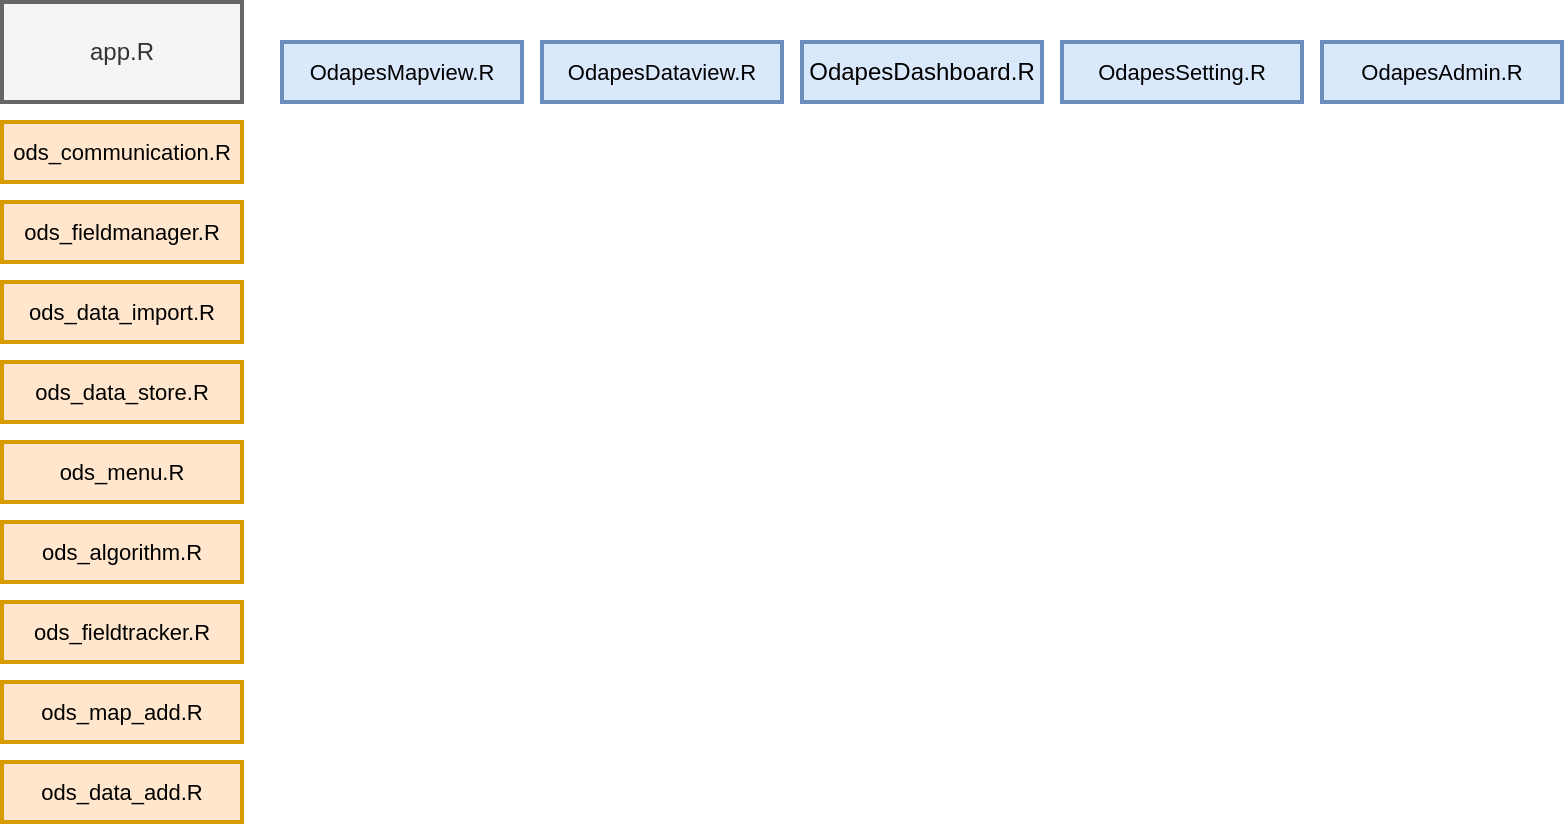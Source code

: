 <mxfile version="20.0.4" type="github">
  <diagram id="ASuHDubMnPTNVnrpVtsa" name="Page-1">
    <mxGraphModel dx="955" dy="643" grid="1" gridSize="10" guides="1" tooltips="1" connect="1" arrows="1" fold="1" page="1" pageScale="1" pageWidth="850" pageHeight="1100" math="0" shadow="0">
      <root>
        <mxCell id="0" />
        <mxCell id="1" parent="0" />
        <mxCell id="IEuggtC6xTEkA-nXw29r-2" value="app.R" style="text;html=1;strokeColor=#666666;fillColor=#f5f5f5;align=center;verticalAlign=middle;whiteSpace=wrap;rounded=0;strokeWidth=2;fontColor=#333333;" vertex="1" parent="1">
          <mxGeometry x="120" y="300" width="120" height="50" as="geometry" />
        </mxCell>
        <mxCell id="IEuggtC6xTEkA-nXw29r-3" value="&lt;font style=&quot;font-size: 11px;&quot;&gt;OdapesDataview.R&lt;/font&gt;" style="text;html=1;strokeColor=#6c8ebf;fillColor=#dae8fc;align=center;verticalAlign=middle;whiteSpace=wrap;rounded=0;strokeWidth=2;" vertex="1" parent="1">
          <mxGeometry x="390" y="320" width="120" height="30" as="geometry" />
        </mxCell>
        <mxCell id="IEuggtC6xTEkA-nXw29r-4" value="&lt;font style=&quot;font-size: 11px;&quot;&gt;OdapesMapview.R&lt;/font&gt;" style="text;html=1;strokeColor=#6c8ebf;fillColor=#dae8fc;align=center;verticalAlign=middle;whiteSpace=wrap;rounded=0;strokeWidth=2;" vertex="1" parent="1">
          <mxGeometry x="260" y="320" width="120" height="30" as="geometry" />
        </mxCell>
        <mxCell id="IEuggtC6xTEkA-nXw29r-5" value="&lt;font style=&quot;font-size: 11px;&quot;&gt;OdapesSetting.R&lt;/font&gt;" style="text;html=1;strokeColor=#6c8ebf;fillColor=#dae8fc;align=center;verticalAlign=middle;whiteSpace=wrap;rounded=0;strokeWidth=2;" vertex="1" parent="1">
          <mxGeometry x="650" y="320" width="120" height="30" as="geometry" />
        </mxCell>
        <mxCell id="IEuggtC6xTEkA-nXw29r-6" value="OdapesDashboard.R" style="text;html=1;strokeColor=#6c8ebf;fillColor=#dae8fc;align=center;verticalAlign=middle;whiteSpace=wrap;rounded=0;strokeWidth=2;" vertex="1" parent="1">
          <mxGeometry x="520" y="320" width="120" height="30" as="geometry" />
        </mxCell>
        <mxCell id="IEuggtC6xTEkA-nXw29r-7" value="&lt;font style=&quot;font-size: 11px;&quot;&gt;OdapesAdmin.R&lt;/font&gt;" style="text;html=1;strokeColor=#6c8ebf;fillColor=#dae8fc;align=center;verticalAlign=middle;whiteSpace=wrap;rounded=0;strokeWidth=2;" vertex="1" parent="1">
          <mxGeometry x="780" y="320" width="120" height="30" as="geometry" />
        </mxCell>
        <mxCell id="IEuggtC6xTEkA-nXw29r-9" value="&lt;font style=&quot;font-size: 11px;&quot;&gt;ods_fieldmanager.R&lt;/font&gt;" style="text;html=1;strokeColor=#d79b00;fillColor=#ffe6cc;align=center;verticalAlign=middle;whiteSpace=wrap;rounded=0;strokeWidth=2;" vertex="1" parent="1">
          <mxGeometry x="120" y="400" width="120" height="30" as="geometry" />
        </mxCell>
        <mxCell id="IEuggtC6xTEkA-nXw29r-10" value="&lt;font style=&quot;font-size: 11px;&quot;&gt;ods_communication.R&lt;/font&gt;" style="text;html=1;strokeColor=#d79b00;fillColor=#ffe6cc;align=center;verticalAlign=middle;whiteSpace=wrap;rounded=0;strokeWidth=2;" vertex="1" parent="1">
          <mxGeometry x="120" y="360" width="120" height="30" as="geometry" />
        </mxCell>
        <mxCell id="IEuggtC6xTEkA-nXw29r-11" value="&lt;font style=&quot;font-size: 11px;&quot;&gt;ods_data_import.R&lt;/font&gt;" style="text;html=1;strokeColor=#d79b00;fillColor=#ffe6cc;align=center;verticalAlign=middle;whiteSpace=wrap;rounded=0;strokeWidth=2;" vertex="1" parent="1">
          <mxGeometry x="120" y="440" width="120" height="30" as="geometry" />
        </mxCell>
        <mxCell id="IEuggtC6xTEkA-nXw29r-12" value="&lt;font style=&quot;font-size: 11px;&quot;&gt;ods_data_store.R&lt;/font&gt;" style="text;html=1;strokeColor=#d79b00;fillColor=#ffe6cc;align=center;verticalAlign=middle;whiteSpace=wrap;rounded=0;strokeWidth=2;" vertex="1" parent="1">
          <mxGeometry x="120" y="480" width="120" height="30" as="geometry" />
        </mxCell>
        <mxCell id="IEuggtC6xTEkA-nXw29r-13" value="&lt;font style=&quot;font-size: 11px;&quot;&gt;ods_menu.R&lt;/font&gt;" style="text;html=1;strokeColor=#d79b00;fillColor=#ffe6cc;align=center;verticalAlign=middle;whiteSpace=wrap;rounded=0;strokeWidth=2;" vertex="1" parent="1">
          <mxGeometry x="120" y="520" width="120" height="30" as="geometry" />
        </mxCell>
        <mxCell id="IEuggtC6xTEkA-nXw29r-14" value="&lt;font style=&quot;font-size: 11px;&quot;&gt;ods_algorithm.R&lt;/font&gt;" style="text;html=1;strokeColor=#d79b00;fillColor=#ffe6cc;align=center;verticalAlign=middle;whiteSpace=wrap;rounded=0;strokeWidth=2;" vertex="1" parent="1">
          <mxGeometry x="120" y="560" width="120" height="30" as="geometry" />
        </mxCell>
        <mxCell id="IEuggtC6xTEkA-nXw29r-15" value="&lt;font style=&quot;font-size: 11px;&quot;&gt;ods_fieldtracker.R&lt;/font&gt;" style="text;html=1;strokeColor=#d79b00;fillColor=#ffe6cc;align=center;verticalAlign=middle;whiteSpace=wrap;rounded=0;strokeWidth=2;" vertex="1" parent="1">
          <mxGeometry x="120" y="600" width="120" height="30" as="geometry" />
        </mxCell>
        <mxCell id="IEuggtC6xTEkA-nXw29r-16" value="&lt;font style=&quot;font-size: 11px;&quot;&gt;ods_map_add.R&lt;/font&gt;" style="text;html=1;strokeColor=#d79b00;fillColor=#ffe6cc;align=center;verticalAlign=middle;whiteSpace=wrap;rounded=0;strokeWidth=2;" vertex="1" parent="1">
          <mxGeometry x="120" y="640" width="120" height="30" as="geometry" />
        </mxCell>
        <mxCell id="IEuggtC6xTEkA-nXw29r-17" value="&lt;font style=&quot;font-size: 11px;&quot;&gt;ods_data_add.R&lt;/font&gt;" style="text;html=1;strokeColor=#d79b00;fillColor=#ffe6cc;align=center;verticalAlign=middle;whiteSpace=wrap;rounded=0;strokeWidth=2;" vertex="1" parent="1">
          <mxGeometry x="120" y="680" width="120" height="30" as="geometry" />
        </mxCell>
      </root>
    </mxGraphModel>
  </diagram>
</mxfile>
